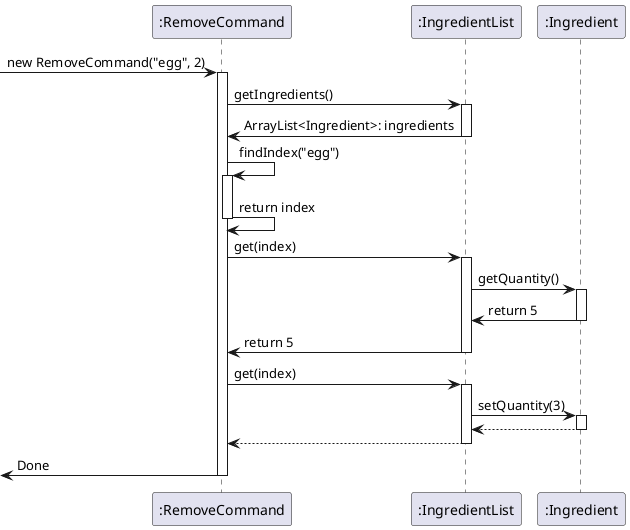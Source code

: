 @startuml
'https://plantuml.com/sequence-diagram

[-> ":RemoveCommand": new RemoveCommand("egg", 2)

activate ":RemoveCommand"

":RemoveCommand" -> ":IngredientList": getIngredients()
activate ":IngredientList"
":RemoveCommand" <- ":IngredientList": ArrayList<Ingredient>: ingredients
deactivate ":IngredientList"

":RemoveCommand" -> ":RemoveCommand": findIndex("egg")
activate ":RemoveCommand"

":RemoveCommand" -> ":RemoveCommand": return index

deactivate ":RemoveCommand"

":RemoveCommand" -> ":IngredientList": get(index)
activate ":IngredientList"
":IngredientList" -> ":Ingredient": getQuantity()
activate ":Ingredient"
":IngredientList" <- ":Ingredient": return 5
deactivate ":Ingredient"
":RemoveCommand" <- ":IngredientList": return 5
deactivate ":IngredientList"


":RemoveCommand" -> ":IngredientList": get(index)
activate ":IngredientList"
":IngredientList" -> ":Ingredient": setQuantity(3)
activate ":Ingredient"
":IngredientList" <-- ":Ingredient":
deactivate ":Ingredient"
":RemoveCommand" <-- ":IngredientList":
deactivate ":IngredientList"

[<- ":RemoveCommand": Done
deactivate ":RemoveCommand"
@enduml